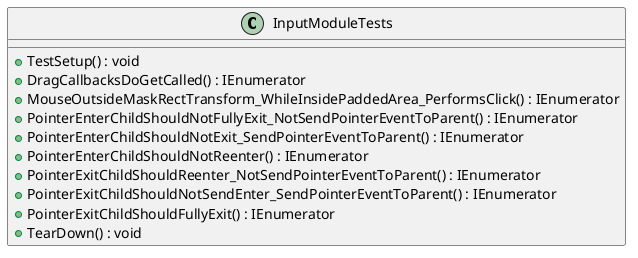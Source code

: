 @startuml
class InputModuleTests {
    + TestSetup() : void
    + DragCallbacksDoGetCalled() : IEnumerator
    + MouseOutsideMaskRectTransform_WhileInsidePaddedArea_PerformsClick() : IEnumerator
    + PointerEnterChildShouldNotFullyExit_NotSendPointerEventToParent() : IEnumerator
    + PointerEnterChildShouldNotExit_SendPointerEventToParent() : IEnumerator
    + PointerEnterChildShouldNotReenter() : IEnumerator
    + PointerExitChildShouldReenter_NotSendPointerEventToParent() : IEnumerator
    + PointerExitChildShouldNotSendEnter_SendPointerEventToParent() : IEnumerator
    + PointerExitChildShouldFullyExit() : IEnumerator
    + TearDown() : void
}
@enduml
